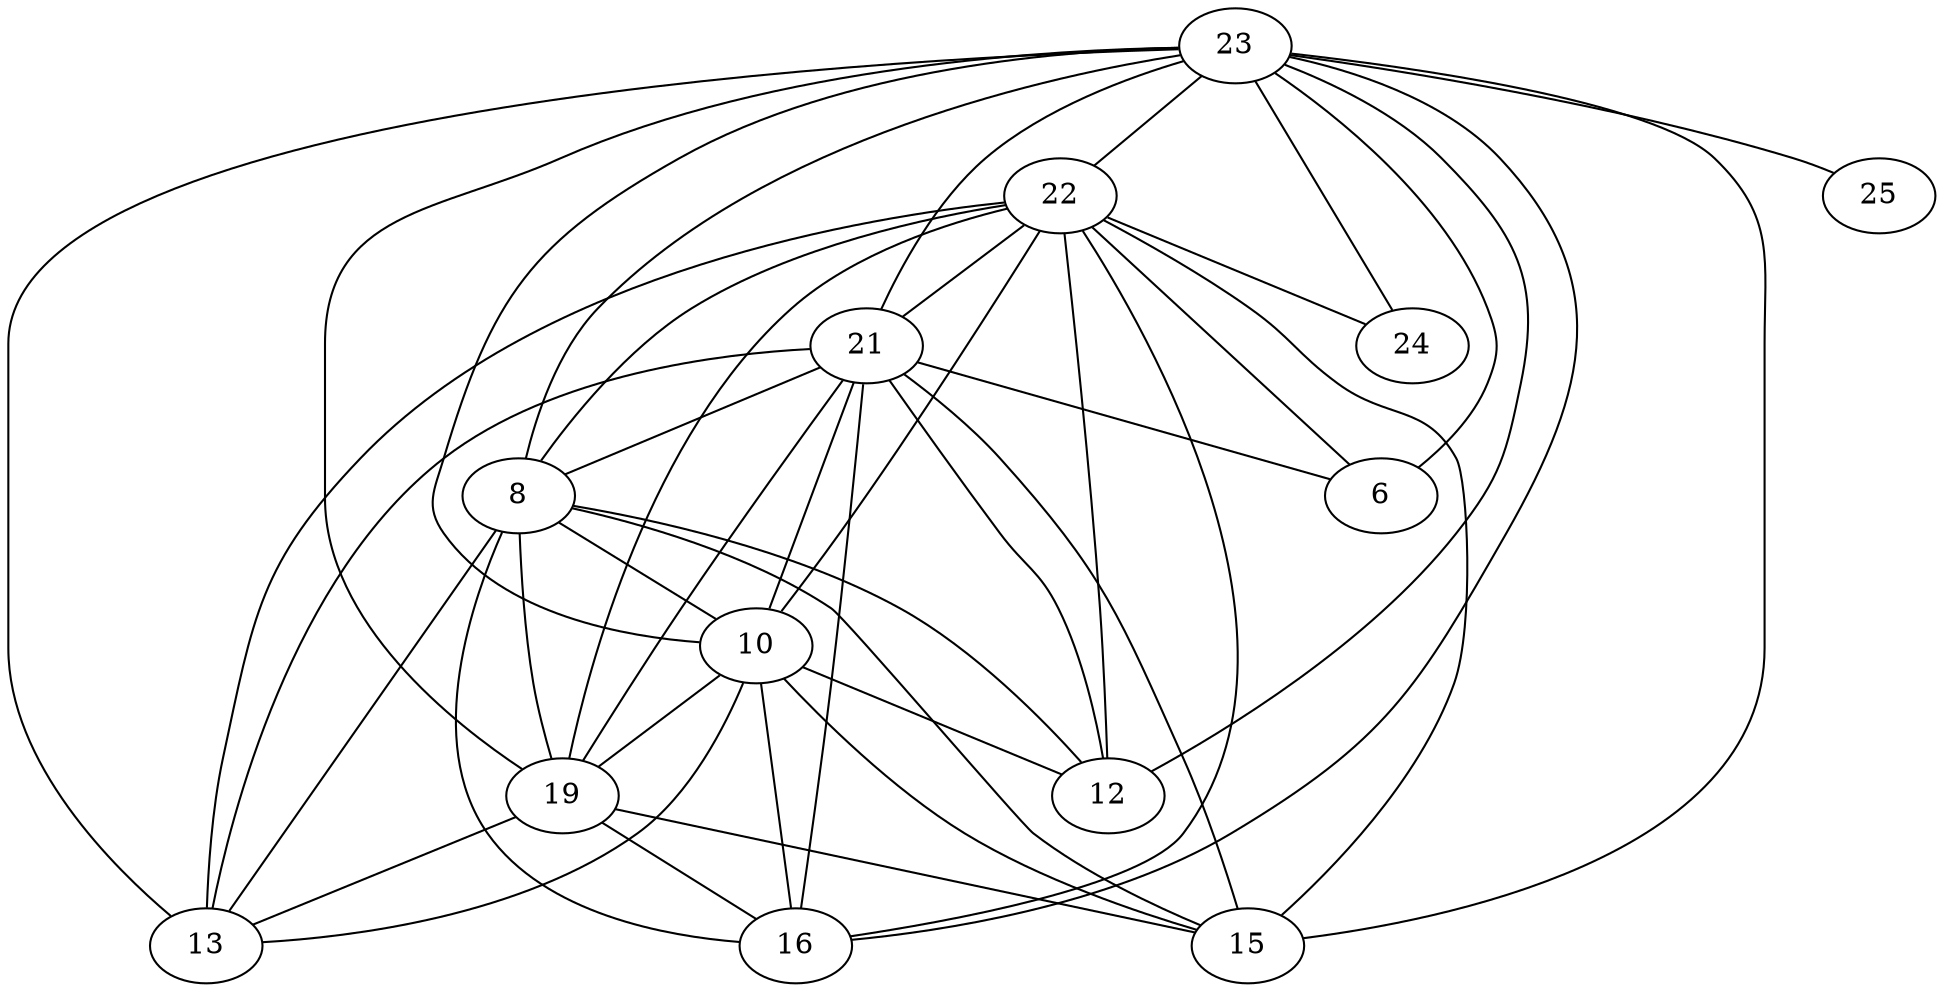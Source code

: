 strict graph{
21 -- 6
22 -- 6
23 -- 6
21 -- 8
22 -- 8
23 -- 8
21 -- 10
22 -- 10
23 -- 10
8 -- 10
21 -- 12
22 -- 12
23 -- 12
8 -- 12
10 -- 12
19 -- 13
21 -- 13
22 -- 13
23 -- 13
8 -- 13
10 -- 13
19 -- 15
21 -- 15
22 -- 15
23 -- 15
8 -- 15
10 -- 15
19 -- 16
21 -- 16
22 -- 16
23 -- 16
8 -- 16
10 -- 16
21 -- 19
22 -- 19
23 -- 19
8 -- 19
10 -- 19
22 -- 21
23 -- 21
23 -- 22
22 -- 24
23 -- 24
23 -- 25
}

